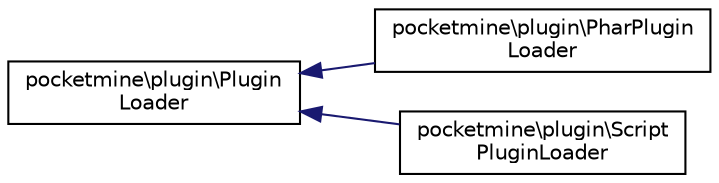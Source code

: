 digraph "Graphical Class Hierarchy"
{
 // INTERACTIVE_SVG=YES
 // LATEX_PDF_SIZE
  edge [fontname="Helvetica",fontsize="10",labelfontname="Helvetica",labelfontsize="10"];
  node [fontname="Helvetica",fontsize="10",shape=record];
  rankdir="LR";
  Node0 [label="pocketmine\\plugin\\Plugin\lLoader",height=0.2,width=0.4,color="black", fillcolor="white", style="filled",URL="$d5/d36/interfacepocketmine_1_1plugin_1_1_plugin_loader.html",tooltip=" "];
  Node0 -> Node1 [dir="back",color="midnightblue",fontsize="10",style="solid",fontname="Helvetica"];
  Node1 [label="pocketmine\\plugin\\PharPlugin\lLoader",height=0.2,width=0.4,color="black", fillcolor="white", style="filled",URL="$d5/dbf/classpocketmine_1_1plugin_1_1_phar_plugin_loader.html",tooltip=" "];
  Node0 -> Node2 [dir="back",color="midnightblue",fontsize="10",style="solid",fontname="Helvetica"];
  Node2 [label="pocketmine\\plugin\\Script\lPluginLoader",height=0.2,width=0.4,color="black", fillcolor="white", style="filled",URL="$d5/d4a/classpocketmine_1_1plugin_1_1_script_plugin_loader.html",tooltip=" "];
}
